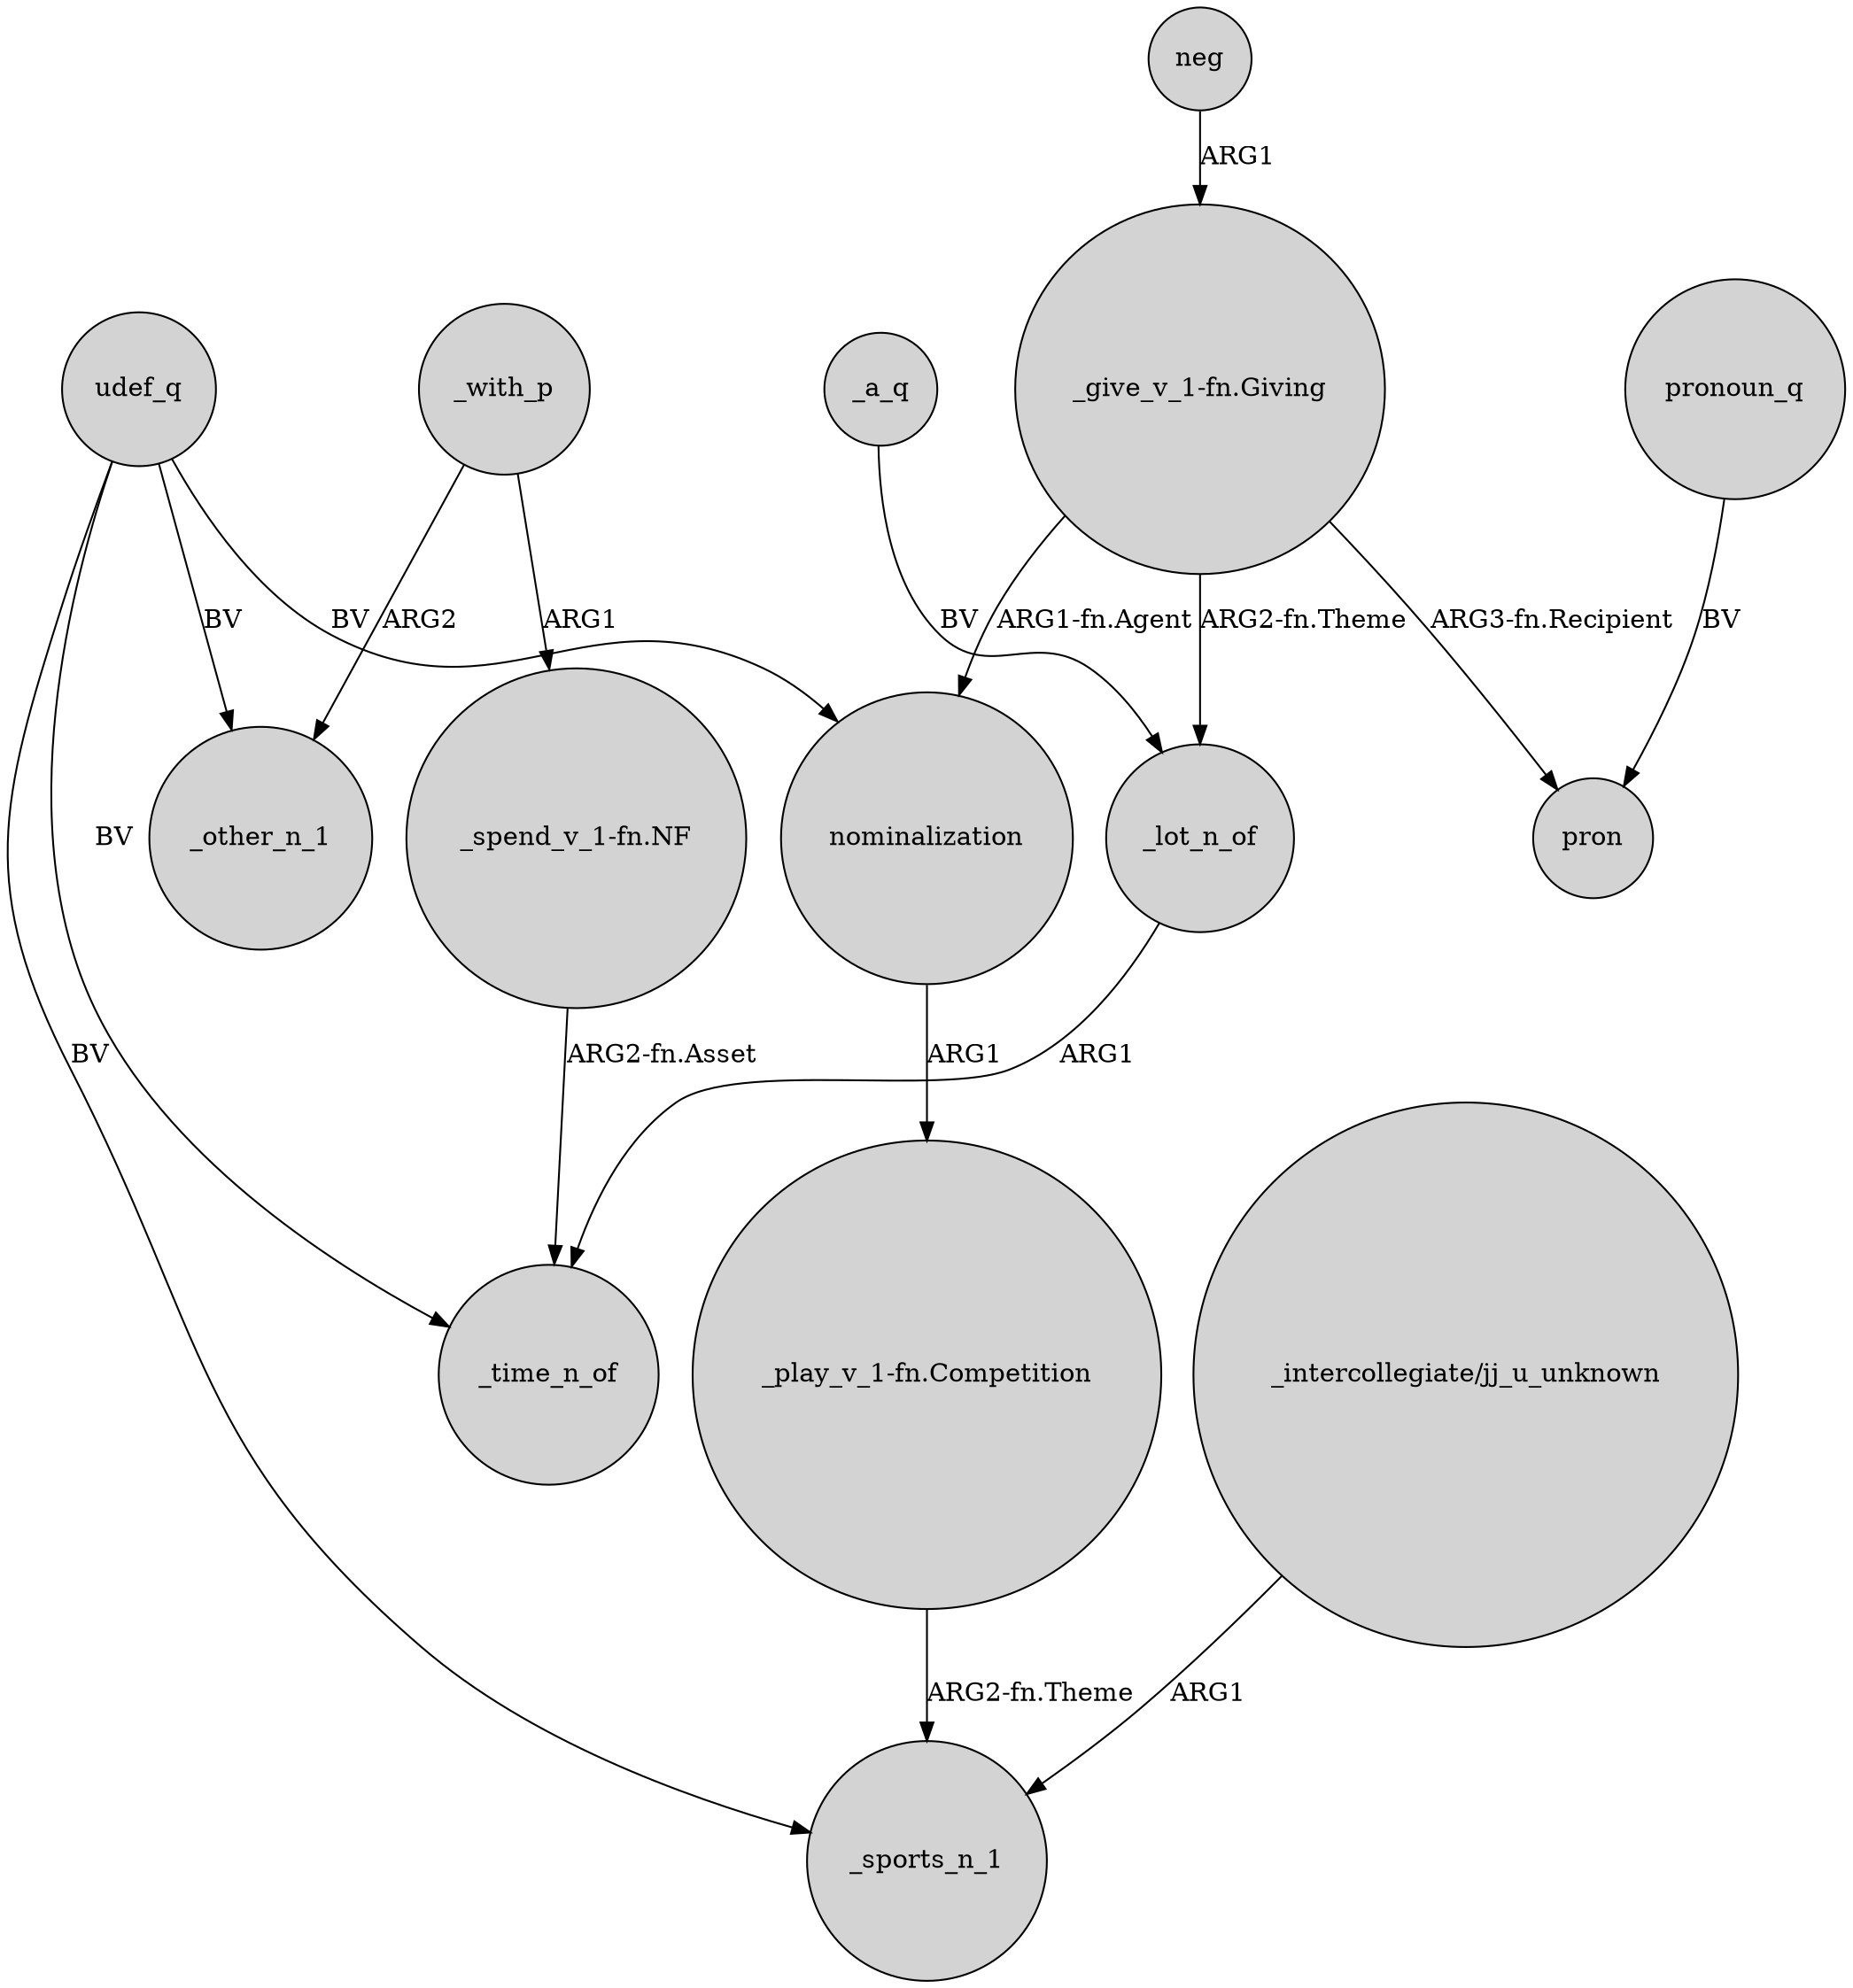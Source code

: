 digraph {
	node [shape=circle style=filled]
	_a_q -> _lot_n_of [label=BV]
	_lot_n_of -> _time_n_of [label=ARG1]
	"_give_v_1-fn.Giving" -> nominalization [label="ARG1-fn.Agent"]
	_with_p -> "_spend_v_1-fn.NF" [label=ARG1]
	_with_p -> _other_n_1 [label=ARG2]
	nominalization -> "_play_v_1-fn.Competition" [label=ARG1]
	neg -> "_give_v_1-fn.Giving" [label=ARG1]
	"_spend_v_1-fn.NF" -> _time_n_of [label="ARG2-fn.Asset"]
	"_intercollegiate/jj_u_unknown" -> _sports_n_1 [label=ARG1]
	udef_q -> _time_n_of [label=BV]
	udef_q -> _sports_n_1 [label=BV]
	"_play_v_1-fn.Competition" -> _sports_n_1 [label="ARG2-fn.Theme"]
	udef_q -> nominalization [label=BV]
	udef_q -> _other_n_1 [label=BV]
	"_give_v_1-fn.Giving" -> pron [label="ARG3-fn.Recipient"]
	"_give_v_1-fn.Giving" -> _lot_n_of [label="ARG2-fn.Theme"]
	pronoun_q -> pron [label=BV]
}

